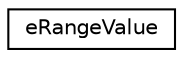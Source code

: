 digraph "Graphical Class Hierarchy"
{
 // LATEX_PDF_SIZE
  edge [fontname="Helvetica",fontsize="10",labelfontname="Helvetica",labelfontsize="10"];
  node [fontname="Helvetica",fontsize="10",shape=record];
  rankdir="LR";
  Node0 [label="eRangeValue",height=0.2,width=0.4,color="black", fillcolor="white", style="filled",URL="$structe_range_value.html",tooltip="structure of all voltage range possible"];
}
